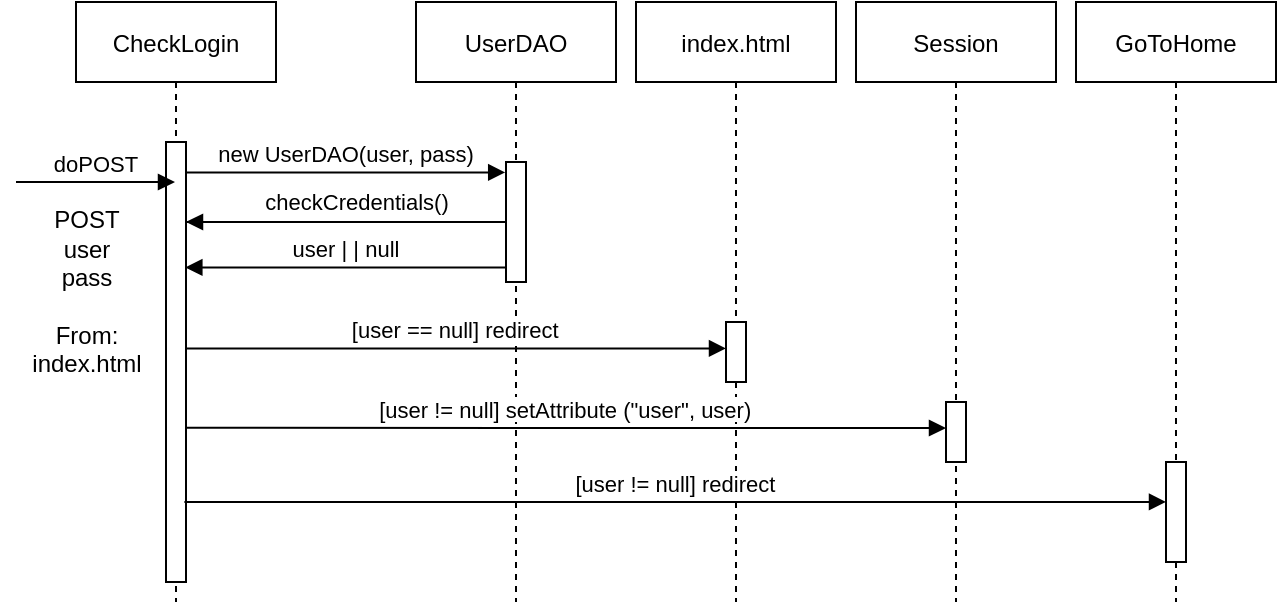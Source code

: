 <mxfile version="14.6.5" type="device"><diagram id="kgpKYQtTHZ0yAKxKKP6v" name="Page-1"><mxGraphModel dx="1385" dy="659" grid="1" gridSize="10" guides="1" tooltips="1" connect="1" arrows="1" fold="1" page="1" pageScale="1" pageWidth="1100" pageHeight="850" math="0" shadow="0"><root><mxCell id="0"/><mxCell id="1" parent="0"/><mxCell id="3nuBFxr9cyL0pnOWT2aG-1" value="CheckLogin" style="shape=umlLifeline;perimeter=lifelinePerimeter;container=1;collapsible=0;recursiveResize=0;rounded=0;shadow=0;strokeWidth=1;" parent="1" vertex="1"><mxGeometry x="120" y="80" width="100" height="300" as="geometry"/></mxCell><mxCell id="3nuBFxr9cyL0pnOWT2aG-2" value="" style="points=[];perimeter=orthogonalPerimeter;rounded=0;shadow=0;strokeWidth=1;" parent="3nuBFxr9cyL0pnOWT2aG-1" vertex="1"><mxGeometry x="45" y="70" width="10" height="220" as="geometry"/></mxCell><mxCell id="3nuBFxr9cyL0pnOWT2aG-5" value="UserDAO" style="shape=umlLifeline;perimeter=lifelinePerimeter;container=1;collapsible=0;recursiveResize=0;rounded=0;shadow=0;strokeWidth=1;" parent="1" vertex="1"><mxGeometry x="290" y="80" width="100" height="300" as="geometry"/></mxCell><mxCell id="3nuBFxr9cyL0pnOWT2aG-6" value="" style="points=[];perimeter=orthogonalPerimeter;rounded=0;shadow=0;strokeWidth=1;" parent="3nuBFxr9cyL0pnOWT2aG-5" vertex="1"><mxGeometry x="45" y="80" width="10" height="60" as="geometry"/></mxCell><mxCell id="3nuBFxr9cyL0pnOWT2aG-8" value="new UserDAO(user, pass)" style="verticalAlign=bottom;endArrow=block;entryX=-0.04;entryY=0.087;shadow=0;strokeWidth=1;entryDx=0;entryDy=0;entryPerimeter=0;" parent="1" source="3nuBFxr9cyL0pnOWT2aG-2" target="3nuBFxr9cyL0pnOWT2aG-6" edge="1"><mxGeometry relative="1" as="geometry"><mxPoint x="275" y="160" as="sourcePoint"/></mxGeometry></mxCell><mxCell id="3nuBFxr9cyL0pnOWT2aG-9" value="user | | null" style="verticalAlign=bottom;endArrow=block;entryX=0.967;entryY=0.285;shadow=0;strokeWidth=1;entryDx=0;entryDy=0;entryPerimeter=0;" parent="1" source="3nuBFxr9cyL0pnOWT2aG-6" target="3nuBFxr9cyL0pnOWT2aG-2" edge="1"><mxGeometry relative="1" as="geometry"><mxPoint x="240" y="200" as="sourcePoint"/><mxPoint x="180" y="200" as="targetPoint"/></mxGeometry></mxCell><mxCell id="_VFL_k4CHQp40OoI5-LG-1" value="index.html" style="shape=umlLifeline;perimeter=lifelinePerimeter;container=1;collapsible=0;recursiveResize=0;rounded=0;shadow=0;strokeWidth=1;" vertex="1" parent="1"><mxGeometry x="400" y="80" width="100" height="300" as="geometry"/></mxCell><mxCell id="_VFL_k4CHQp40OoI5-LG-2" value="" style="points=[];perimeter=orthogonalPerimeter;rounded=0;shadow=0;strokeWidth=1;" vertex="1" parent="_VFL_k4CHQp40OoI5-LG-1"><mxGeometry x="45" y="160" width="10" height="30" as="geometry"/></mxCell><mxCell id="_VFL_k4CHQp40OoI5-LG-3" value="Session" style="shape=umlLifeline;perimeter=lifelinePerimeter;container=1;collapsible=0;recursiveResize=0;rounded=0;shadow=0;strokeWidth=1;" vertex="1" parent="1"><mxGeometry x="510" y="80" width="100" height="300" as="geometry"/></mxCell><mxCell id="_VFL_k4CHQp40OoI5-LG-4" value="" style="points=[];perimeter=orthogonalPerimeter;rounded=0;shadow=0;strokeWidth=1;" vertex="1" parent="_VFL_k4CHQp40OoI5-LG-3"><mxGeometry x="45" y="200" width="10" height="30" as="geometry"/></mxCell><mxCell id="_VFL_k4CHQp40OoI5-LG-5" value="GoToHome" style="shape=umlLifeline;perimeter=lifelinePerimeter;container=1;collapsible=0;recursiveResize=0;rounded=0;shadow=0;strokeWidth=1;" vertex="1" parent="1"><mxGeometry x="620" y="80" width="100" height="300" as="geometry"/></mxCell><mxCell id="_VFL_k4CHQp40OoI5-LG-6" value="" style="points=[];perimeter=orthogonalPerimeter;rounded=0;shadow=0;strokeWidth=1;" vertex="1" parent="_VFL_k4CHQp40OoI5-LG-5"><mxGeometry x="45" y="230" width="10" height="50" as="geometry"/></mxCell><mxCell id="_VFL_k4CHQp40OoI5-LG-7" value="doPOST" style="verticalAlign=bottom;endArrow=block;shadow=0;strokeWidth=1;" edge="1" parent="1" target="3nuBFxr9cyL0pnOWT2aG-1"><mxGeometry relative="1" as="geometry"><mxPoint x="90" y="170" as="sourcePoint"/><mxPoint x="170" y="170.0" as="targetPoint"/></mxGeometry></mxCell><mxCell id="_VFL_k4CHQp40OoI5-LG-8" value="&lt;div&gt;POST&lt;/div&gt;&lt;div&gt;user&lt;/div&gt;&lt;div&gt;pass&lt;/div&gt;&lt;div&gt;&lt;br&gt;&lt;/div&gt;&lt;div&gt;From:&lt;/div&gt;&lt;div&gt;index.html&lt;/div&gt;" style="text;html=1;align=center;verticalAlign=middle;resizable=0;points=[];autosize=1;strokeColor=none;" vertex="1" parent="1"><mxGeometry x="90" y="180" width="70" height="90" as="geometry"/></mxCell><mxCell id="_VFL_k4CHQp40OoI5-LG-9" value="[user == null] redirect" style="verticalAlign=bottom;endArrow=block;shadow=0;strokeWidth=1;exitX=0.96;exitY=0.456;exitDx=0;exitDy=0;exitPerimeter=0;" edge="1" parent="1"><mxGeometry relative="1" as="geometry"><mxPoint x="174.6" y="253.2" as="sourcePoint"/><mxPoint x="445" y="253.2" as="targetPoint"/></mxGeometry></mxCell><mxCell id="_VFL_k4CHQp40OoI5-LG-11" value="[user != null] setAttribute (&quot;user&quot;, user)" style="verticalAlign=bottom;endArrow=block;shadow=0;strokeWidth=1;exitX=0.962;exitY=0.689;exitDx=0;exitDy=0;exitPerimeter=0;" edge="1" parent="1"><mxGeometry relative="1" as="geometry"><mxPoint x="174.62" y="292.91" as="sourcePoint"/><mxPoint x="555" y="293" as="targetPoint"/></mxGeometry></mxCell><mxCell id="_VFL_k4CHQp40OoI5-LG-12" value="[user != null] redirect" style="verticalAlign=bottom;endArrow=block;shadow=0;strokeWidth=1;exitX=0.92;exitY=0.884;exitDx=0;exitDy=0;exitPerimeter=0;" edge="1" parent="1"><mxGeometry relative="1" as="geometry"><mxPoint x="174.2" y="329.96" as="sourcePoint"/><mxPoint x="665" y="329.96" as="targetPoint"/></mxGeometry></mxCell><mxCell id="_VFL_k4CHQp40OoI5-LG-13" value="" style="verticalAlign=bottom;endArrow=block;shadow=0;strokeWidth=1;" edge="1" parent="1" source="3nuBFxr9cyL0pnOWT2aG-2"><mxGeometry x="0.545" relative="1" as="geometry"><mxPoint x="180" y="190" as="sourcePoint"/><mxPoint x="175" y="190" as="targetPoint"/><Array as="points"><mxPoint x="340" y="190"/></Array><mxPoint as="offset"/></mxGeometry></mxCell><mxCell id="_VFL_k4CHQp40OoI5-LG-15" value="checkCredentials()" style="edgeLabel;html=1;align=center;verticalAlign=middle;resizable=0;points=[];" vertex="1" connectable="0" parent="_VFL_k4CHQp40OoI5-LG-13"><mxGeometry x="0.411" relative="1" as="geometry"><mxPoint x="-12" y="-10" as="offset"/></mxGeometry></mxCell></root></mxGraphModel></diagram></mxfile>